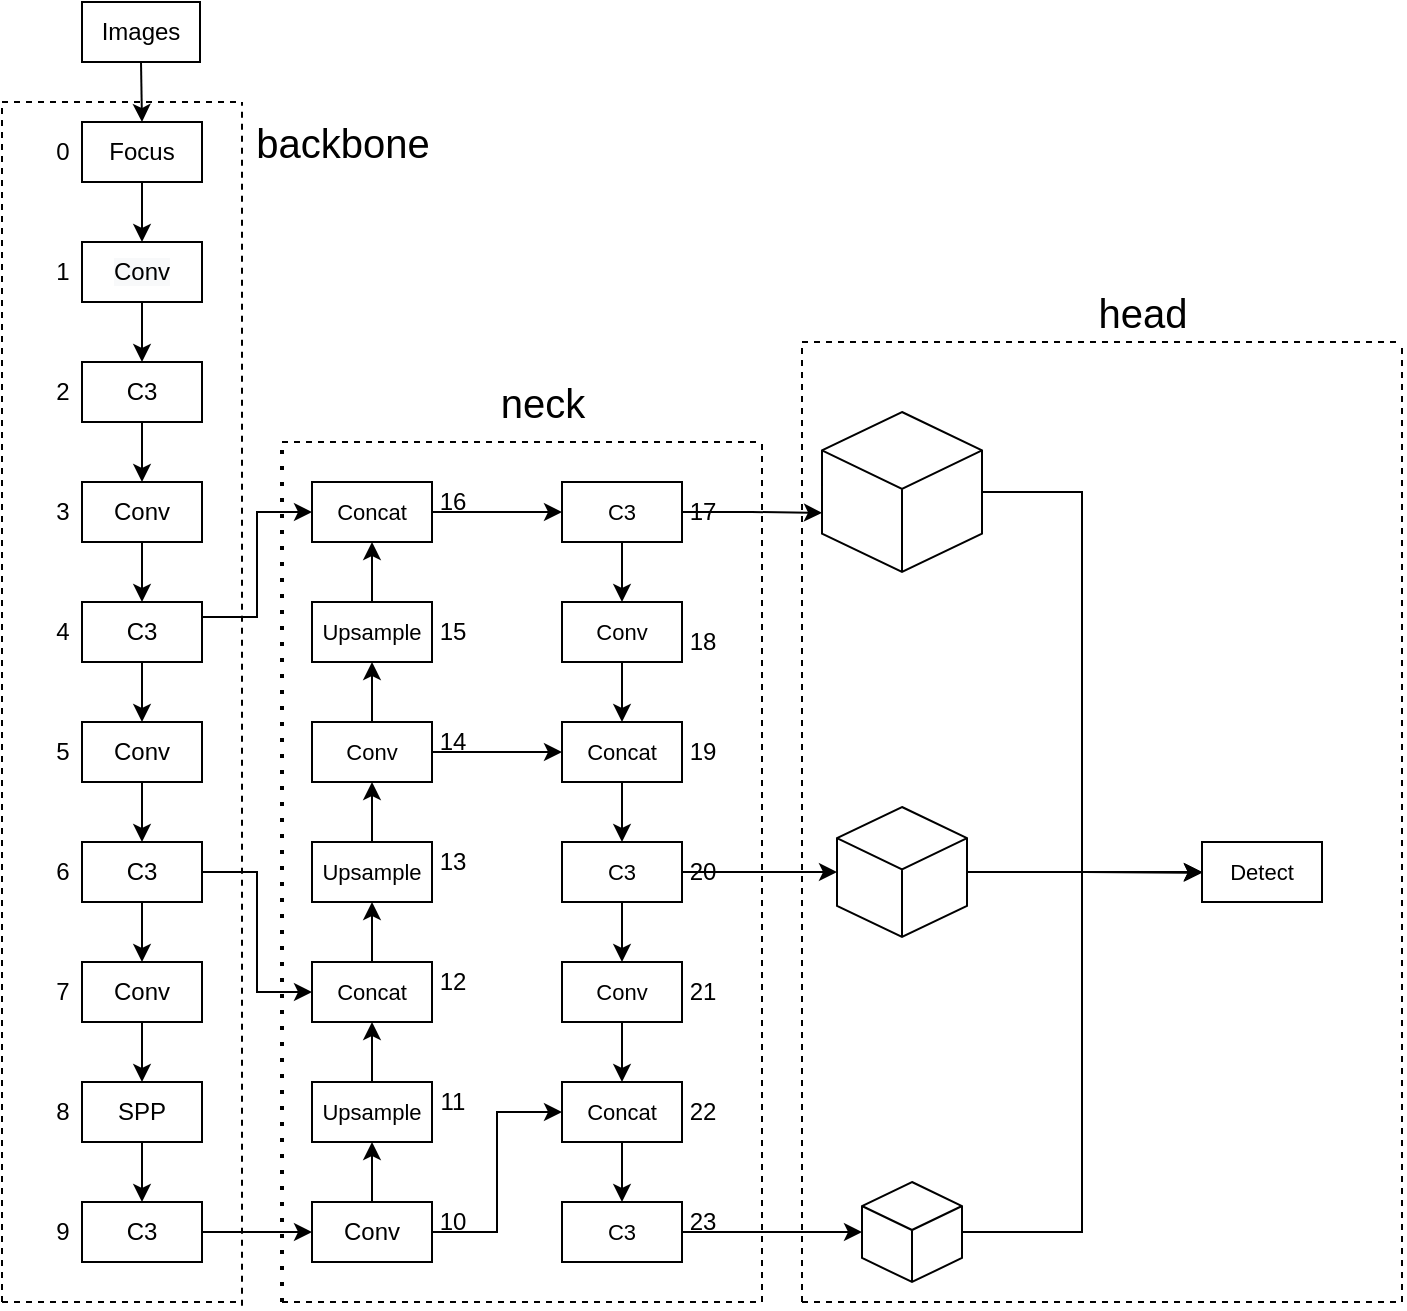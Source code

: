 <mxfile version="21.2.3" type="github" pages="3">
  <diagram id="rgXGJKLDqk3VPdyQ6K0S" name="Page-1">
    <mxGraphModel dx="1050" dy="549" grid="1" gridSize="10" guides="1" tooltips="1" connect="1" arrows="1" fold="1" page="1" pageScale="1" pageWidth="827" pageHeight="1169" math="0" shadow="0">
      <root>
        <mxCell id="0" />
        <mxCell id="1" parent="0" />
        <mxCell id="2KB3TgUeK2hknvhq2ADO-103" style="edgeStyle=orthogonalEdgeStyle;rounded=0;orthogonalLoop=1;jettySize=auto;html=1;exitX=0.5;exitY=1;exitDx=0;exitDy=0;" parent="1" source="GDlKmXdOxEGopHSuAZpT-1" target="GDlKmXdOxEGopHSuAZpT-2" edge="1">
          <mxGeometry relative="1" as="geometry" />
        </mxCell>
        <mxCell id="GDlKmXdOxEGopHSuAZpT-1" value="Focus" style="rounded=0;whiteSpace=wrap;html=1;" parent="1" vertex="1">
          <mxGeometry x="80" y="90" width="60" height="30" as="geometry" />
        </mxCell>
        <mxCell id="2KB3TgUeK2hknvhq2ADO-104" style="edgeStyle=orthogonalEdgeStyle;rounded=0;orthogonalLoop=1;jettySize=auto;html=1;exitX=0.5;exitY=1;exitDx=0;exitDy=0;entryX=0.5;entryY=0;entryDx=0;entryDy=0;" parent="1" source="GDlKmXdOxEGopHSuAZpT-2" target="GDlKmXdOxEGopHSuAZpT-8" edge="1">
          <mxGeometry relative="1" as="geometry" />
        </mxCell>
        <mxCell id="GDlKmXdOxEGopHSuAZpT-2" value="&#xa;&#xa;&lt;span style=&quot;color: rgb(0, 0, 0); font-family: helvetica; font-size: 12px; font-style: normal; font-weight: 400; letter-spacing: normal; text-align: center; text-indent: 0px; text-transform: none; word-spacing: 0px; background-color: rgb(248, 249, 250); display: inline; float: none;&quot;&gt;Conv&lt;/span&gt;&#xa;&#xa;" style="rounded=0;whiteSpace=wrap;html=1;" parent="1" vertex="1">
          <mxGeometry x="80" y="150" width="60" height="30" as="geometry" />
        </mxCell>
        <mxCell id="2KB3TgUeK2hknvhq2ADO-105" style="edgeStyle=orthogonalEdgeStyle;rounded=0;orthogonalLoop=1;jettySize=auto;html=1;exitX=0.5;exitY=1;exitDx=0;exitDy=0;entryX=0.5;entryY=0;entryDx=0;entryDy=0;" parent="1" source="GDlKmXdOxEGopHSuAZpT-8" target="GDlKmXdOxEGopHSuAZpT-9" edge="1">
          <mxGeometry relative="1" as="geometry" />
        </mxCell>
        <mxCell id="GDlKmXdOxEGopHSuAZpT-8" value="&lt;span style=&quot;background-color: rgb(255 , 255 , 255)&quot;&gt;C3&lt;/span&gt;" style="rounded=0;whiteSpace=wrap;html=1;" parent="1" vertex="1">
          <mxGeometry x="80" y="210" width="60" height="30" as="geometry" />
        </mxCell>
        <mxCell id="2KB3TgUeK2hknvhq2ADO-149" style="edgeStyle=orthogonalEdgeStyle;rounded=0;orthogonalLoop=1;jettySize=auto;html=1;exitX=0.5;exitY=1;exitDx=0;exitDy=0;entryX=0.5;entryY=0;entryDx=0;entryDy=0;" parent="1" source="GDlKmXdOxEGopHSuAZpT-9" target="GDlKmXdOxEGopHSuAZpT-10" edge="1">
          <mxGeometry relative="1" as="geometry" />
        </mxCell>
        <mxCell id="GDlKmXdOxEGopHSuAZpT-9" value="Conv" style="rounded=0;whiteSpace=wrap;html=1;" parent="1" vertex="1">
          <mxGeometry x="80" y="270" width="60" height="30" as="geometry" />
        </mxCell>
        <mxCell id="2KB3TgUeK2hknvhq2ADO-110" style="edgeStyle=orthogonalEdgeStyle;rounded=0;orthogonalLoop=1;jettySize=auto;html=1;exitX=0.5;exitY=1;exitDx=0;exitDy=0;entryX=0.5;entryY=0;entryDx=0;entryDy=0;" parent="1" source="GDlKmXdOxEGopHSuAZpT-10" target="GDlKmXdOxEGopHSuAZpT-14" edge="1">
          <mxGeometry relative="1" as="geometry" />
        </mxCell>
        <mxCell id="2KB3TgUeK2hknvhq2ADO-192" style="edgeStyle=orthogonalEdgeStyle;rounded=0;orthogonalLoop=1;jettySize=auto;html=1;exitX=1;exitY=0.25;exitDx=0;exitDy=0;entryX=0;entryY=0.5;entryDx=0;entryDy=0;" parent="1" source="GDlKmXdOxEGopHSuAZpT-10" target="2KB3TgUeK2hknvhq2ADO-147" edge="1">
          <mxGeometry relative="1" as="geometry" />
        </mxCell>
        <mxCell id="GDlKmXdOxEGopHSuAZpT-10" value="&lt;span style=&quot;background-color: rgb(255 , 255 , 255)&quot;&gt;C3&lt;/span&gt;" style="rounded=0;whiteSpace=wrap;html=1;" parent="1" vertex="1">
          <mxGeometry x="80" y="330" width="60" height="30" as="geometry" />
        </mxCell>
        <mxCell id="2KB3TgUeK2hknvhq2ADO-111" style="edgeStyle=orthogonalEdgeStyle;rounded=0;orthogonalLoop=1;jettySize=auto;html=1;exitX=0.5;exitY=1;exitDx=0;exitDy=0;entryX=0.5;entryY=0;entryDx=0;entryDy=0;" parent="1" source="GDlKmXdOxEGopHSuAZpT-14" target="2KB3TgUeK2hknvhq2ADO-2" edge="1">
          <mxGeometry relative="1" as="geometry" />
        </mxCell>
        <mxCell id="GDlKmXdOxEGopHSuAZpT-14" value="Conv" style="rounded=0;whiteSpace=wrap;html=1;" parent="1" vertex="1">
          <mxGeometry x="80" y="390" width="60" height="30" as="geometry" />
        </mxCell>
        <mxCell id="2KB3TgUeK2hknvhq2ADO-112" style="edgeStyle=orthogonalEdgeStyle;rounded=0;orthogonalLoop=1;jettySize=auto;html=1;exitX=0.5;exitY=1;exitDx=0;exitDy=0;entryX=0.5;entryY=0;entryDx=0;entryDy=0;" parent="1" source="2KB3TgUeK2hknvhq2ADO-2" target="2KB3TgUeK2hknvhq2ADO-4" edge="1">
          <mxGeometry relative="1" as="geometry" />
        </mxCell>
        <mxCell id="2KB3TgUeK2hknvhq2ADO-150" style="edgeStyle=orthogonalEdgeStyle;rounded=0;orthogonalLoop=1;jettySize=auto;html=1;exitX=1;exitY=0.5;exitDx=0;exitDy=0;entryX=0;entryY=0.5;entryDx=0;entryDy=0;" parent="1" source="2KB3TgUeK2hknvhq2ADO-2" target="2KB3TgUeK2hknvhq2ADO-139" edge="1">
          <mxGeometry relative="1" as="geometry" />
        </mxCell>
        <mxCell id="2KB3TgUeK2hknvhq2ADO-2" value="&lt;span style=&quot;background-color: rgb(255 , 255 , 255)&quot;&gt;C3&lt;/span&gt;" style="rounded=0;whiteSpace=wrap;html=1;" parent="1" vertex="1">
          <mxGeometry x="80" y="450" width="60" height="30" as="geometry" />
        </mxCell>
        <mxCell id="2KB3TgUeK2hknvhq2ADO-125" style="edgeStyle=orthogonalEdgeStyle;rounded=0;orthogonalLoop=1;jettySize=auto;html=1;exitX=0.5;exitY=1;exitDx=0;exitDy=0;entryX=0.5;entryY=0;entryDx=0;entryDy=0;" parent="1" source="2KB3TgUeK2hknvhq2ADO-4" target="2KB3TgUeK2hknvhq2ADO-6" edge="1">
          <mxGeometry relative="1" as="geometry" />
        </mxCell>
        <mxCell id="2KB3TgUeK2hknvhq2ADO-4" value="Conv" style="rounded=0;whiteSpace=wrap;html=1;" parent="1" vertex="1">
          <mxGeometry x="80" y="510" width="60" height="30" as="geometry" />
        </mxCell>
        <mxCell id="2KB3TgUeK2hknvhq2ADO-130" style="edgeStyle=orthogonalEdgeStyle;rounded=0;orthogonalLoop=1;jettySize=auto;html=1;exitX=0.5;exitY=1;exitDx=0;exitDy=0;entryX=0.5;entryY=0;entryDx=0;entryDy=0;" parent="1" source="2KB3TgUeK2hknvhq2ADO-6" target="2KB3TgUeK2hknvhq2ADO-8" edge="1">
          <mxGeometry relative="1" as="geometry" />
        </mxCell>
        <mxCell id="2KB3TgUeK2hknvhq2ADO-6" value="SPP" style="rounded=0;whiteSpace=wrap;html=1;" parent="1" vertex="1">
          <mxGeometry x="80" y="570" width="60" height="30" as="geometry" />
        </mxCell>
        <mxCell id="2KB3TgUeK2hknvhq2ADO-133" style="edgeStyle=orthogonalEdgeStyle;rounded=0;orthogonalLoop=1;jettySize=auto;html=1;exitX=1;exitY=0.5;exitDx=0;exitDy=0;entryX=0;entryY=0.5;entryDx=0;entryDy=0;" parent="1" source="2KB3TgUeK2hknvhq2ADO-8" target="2KB3TgUeK2hknvhq2ADO-10" edge="1">
          <mxGeometry relative="1" as="geometry" />
        </mxCell>
        <mxCell id="2KB3TgUeK2hknvhq2ADO-8" value="&lt;span style=&quot;background-color: rgb(255 , 255 , 255)&quot;&gt;C3&lt;/span&gt;" style="rounded=0;whiteSpace=wrap;html=1;" parent="1" vertex="1">
          <mxGeometry x="80" y="630" width="60" height="30" as="geometry" />
        </mxCell>
        <mxCell id="2KB3TgUeK2hknvhq2ADO-137" style="edgeStyle=orthogonalEdgeStyle;rounded=0;orthogonalLoop=1;jettySize=auto;html=1;exitX=0.5;exitY=0;exitDx=0;exitDy=0;entryX=0.5;entryY=1;entryDx=0;entryDy=0;" parent="1" source="2KB3TgUeK2hknvhq2ADO-10" target="2KB3TgUeK2hknvhq2ADO-12" edge="1">
          <mxGeometry relative="1" as="geometry" />
        </mxCell>
        <mxCell id="2KB3TgUeK2hknvhq2ADO-178" style="edgeStyle=orthogonalEdgeStyle;rounded=0;orthogonalLoop=1;jettySize=auto;html=1;exitX=1;exitY=0.5;exitDx=0;exitDy=0;entryX=0;entryY=0.5;entryDx=0;entryDy=0;" parent="1" source="2KB3TgUeK2hknvhq2ADO-10" target="2KB3TgUeK2hknvhq2ADO-170" edge="1">
          <mxGeometry relative="1" as="geometry" />
        </mxCell>
        <mxCell id="2KB3TgUeK2hknvhq2ADO-10" value="Conv" style="rounded=0;whiteSpace=wrap;html=1;" parent="1" vertex="1">
          <mxGeometry x="195" y="630" width="60" height="30" as="geometry" />
        </mxCell>
        <mxCell id="2KB3TgUeK2hknvhq2ADO-151" style="edgeStyle=orthogonalEdgeStyle;rounded=0;orthogonalLoop=1;jettySize=auto;html=1;exitX=0.5;exitY=0;exitDx=0;exitDy=0;entryX=0.5;entryY=1;entryDx=0;entryDy=0;" parent="1" source="2KB3TgUeK2hknvhq2ADO-12" target="2KB3TgUeK2hknvhq2ADO-139" edge="1">
          <mxGeometry relative="1" as="geometry" />
        </mxCell>
        <mxCell id="2KB3TgUeK2hknvhq2ADO-12" value="&lt;font style=&quot;font-size: 11px&quot;&gt;Upsample&lt;/font&gt;" style="rounded=0;whiteSpace=wrap;html=1;" parent="1" vertex="1">
          <mxGeometry x="195" y="570" width="60" height="30" as="geometry" />
        </mxCell>
        <mxCell id="2KB3TgUeK2hknvhq2ADO-106" value="0" style="text;html=1;align=center;verticalAlign=middle;resizable=0;points=[];autosize=1;strokeColor=none;" parent="1" vertex="1">
          <mxGeometry x="60" y="95" width="20" height="20" as="geometry" />
        </mxCell>
        <mxCell id="2KB3TgUeK2hknvhq2ADO-107" value="1" style="text;html=1;align=center;verticalAlign=middle;resizable=0;points=[];autosize=1;strokeColor=none;" parent="1" vertex="1">
          <mxGeometry x="60" y="155" width="20" height="20" as="geometry" />
        </mxCell>
        <mxCell id="2KB3TgUeK2hknvhq2ADO-109" style="edgeStyle=orthogonalEdgeStyle;rounded=0;orthogonalLoop=1;jettySize=auto;html=1;exitX=0.5;exitY=1;exitDx=0;exitDy=0;entryX=0.5;entryY=0;entryDx=0;entryDy=0;" parent="1" source="2KB3TgUeK2hknvhq2ADO-108" target="GDlKmXdOxEGopHSuAZpT-1" edge="1">
          <mxGeometry relative="1" as="geometry" />
        </mxCell>
        <mxCell id="2KB3TgUeK2hknvhq2ADO-108" value="Images" style="rounded=0;whiteSpace=wrap;html=1;" parent="1" vertex="1">
          <mxGeometry x="80" y="30" width="59" height="30" as="geometry" />
        </mxCell>
        <mxCell id="2KB3TgUeK2hknvhq2ADO-113" value="2" style="text;html=1;align=center;verticalAlign=middle;resizable=0;points=[];autosize=1;strokeColor=none;" parent="1" vertex="1">
          <mxGeometry x="60" y="215" width="20" height="20" as="geometry" />
        </mxCell>
        <mxCell id="2KB3TgUeK2hknvhq2ADO-114" value="3" style="text;html=1;align=center;verticalAlign=middle;resizable=0;points=[];autosize=1;strokeColor=none;" parent="1" vertex="1">
          <mxGeometry x="60" y="275" width="20" height="20" as="geometry" />
        </mxCell>
        <mxCell id="2KB3TgUeK2hknvhq2ADO-115" value="4" style="text;html=1;align=center;verticalAlign=middle;resizable=0;points=[];autosize=1;strokeColor=none;" parent="1" vertex="1">
          <mxGeometry x="60" y="335" width="20" height="20" as="geometry" />
        </mxCell>
        <mxCell id="2KB3TgUeK2hknvhq2ADO-118" value="5" style="text;html=1;align=center;verticalAlign=middle;resizable=0;points=[];autosize=1;strokeColor=none;" parent="1" vertex="1">
          <mxGeometry x="60" y="395" width="20" height="20" as="geometry" />
        </mxCell>
        <mxCell id="2KB3TgUeK2hknvhq2ADO-119" value="6" style="text;html=1;align=center;verticalAlign=middle;resizable=0;points=[];autosize=1;strokeColor=none;" parent="1" vertex="1">
          <mxGeometry x="60" y="455" width="20" height="20" as="geometry" />
        </mxCell>
        <mxCell id="2KB3TgUeK2hknvhq2ADO-120" value="7" style="text;html=1;align=center;verticalAlign=middle;resizable=0;points=[];autosize=1;strokeColor=none;" parent="1" vertex="1">
          <mxGeometry x="60" y="515" width="20" height="20" as="geometry" />
        </mxCell>
        <mxCell id="2KB3TgUeK2hknvhq2ADO-126" value="8" style="text;html=1;align=center;verticalAlign=middle;resizable=0;points=[];autosize=1;strokeColor=none;" parent="1" vertex="1">
          <mxGeometry x="60" y="575" width="20" height="20" as="geometry" />
        </mxCell>
        <mxCell id="2KB3TgUeK2hknvhq2ADO-131" value="9" style="text;html=1;align=center;verticalAlign=middle;resizable=0;points=[];autosize=1;strokeColor=none;" parent="1" vertex="1">
          <mxGeometry x="60" y="635" width="20" height="20" as="geometry" />
        </mxCell>
        <mxCell id="2KB3TgUeK2hknvhq2ADO-134" value="10" style="text;html=1;align=center;verticalAlign=middle;resizable=0;points=[];autosize=1;strokeColor=none;" parent="1" vertex="1">
          <mxGeometry x="250" y="630" width="30" height="20" as="geometry" />
        </mxCell>
        <mxCell id="2KB3TgUeK2hknvhq2ADO-138" value="11" style="text;html=1;align=center;verticalAlign=middle;resizable=0;points=[];autosize=1;strokeColor=none;" parent="1" vertex="1">
          <mxGeometry x="250" y="570" width="30" height="20" as="geometry" />
        </mxCell>
        <mxCell id="2KB3TgUeK2hknvhq2ADO-152" style="edgeStyle=orthogonalEdgeStyle;rounded=0;orthogonalLoop=1;jettySize=auto;html=1;exitX=0.5;exitY=0;exitDx=0;exitDy=0;entryX=0.5;entryY=1;entryDx=0;entryDy=0;" parent="1" source="2KB3TgUeK2hknvhq2ADO-139" target="2KB3TgUeK2hknvhq2ADO-141" edge="1">
          <mxGeometry relative="1" as="geometry" />
        </mxCell>
        <mxCell id="2KB3TgUeK2hknvhq2ADO-139" value="&lt;font style=&quot;font-size: 11px&quot;&gt;Concat&lt;/font&gt;" style="rounded=0;whiteSpace=wrap;html=1;" parent="1" vertex="1">
          <mxGeometry x="195" y="510" width="60" height="30" as="geometry" />
        </mxCell>
        <mxCell id="2KB3TgUeK2hknvhq2ADO-140" value="12" style="text;html=1;align=center;verticalAlign=middle;resizable=0;points=[];autosize=1;strokeColor=none;" parent="1" vertex="1">
          <mxGeometry x="250" y="510" width="30" height="20" as="geometry" />
        </mxCell>
        <mxCell id="2KB3TgUeK2hknvhq2ADO-153" style="edgeStyle=orthogonalEdgeStyle;rounded=0;orthogonalLoop=1;jettySize=auto;html=1;exitX=0.5;exitY=0;exitDx=0;exitDy=0;entryX=0.5;entryY=1;entryDx=0;entryDy=0;" parent="1" source="2KB3TgUeK2hknvhq2ADO-141" target="2KB3TgUeK2hknvhq2ADO-143" edge="1">
          <mxGeometry relative="1" as="geometry" />
        </mxCell>
        <mxCell id="2KB3TgUeK2hknvhq2ADO-141" value="&lt;font style=&quot;font-size: 11px&quot;&gt;Upsample&lt;/font&gt;" style="rounded=0;whiteSpace=wrap;html=1;" parent="1" vertex="1">
          <mxGeometry x="195" y="450" width="60" height="30" as="geometry" />
        </mxCell>
        <mxCell id="2KB3TgUeK2hknvhq2ADO-142" value="13" style="text;html=1;align=center;verticalAlign=middle;resizable=0;points=[];autosize=1;strokeColor=none;" parent="1" vertex="1">
          <mxGeometry x="250" y="450" width="30" height="20" as="geometry" />
        </mxCell>
        <mxCell id="2KB3TgUeK2hknvhq2ADO-155" style="edgeStyle=orthogonalEdgeStyle;rounded=0;orthogonalLoop=1;jettySize=auto;html=1;exitX=0.5;exitY=0;exitDx=0;exitDy=0;entryX=0.5;entryY=1;entryDx=0;entryDy=0;" parent="1" source="2KB3TgUeK2hknvhq2ADO-143" target="2KB3TgUeK2hknvhq2ADO-145" edge="1">
          <mxGeometry relative="1" as="geometry" />
        </mxCell>
        <mxCell id="2KB3TgUeK2hknvhq2ADO-175" style="edgeStyle=orthogonalEdgeStyle;rounded=0;orthogonalLoop=1;jettySize=auto;html=1;exitX=1;exitY=0.5;exitDx=0;exitDy=0;entryX=0;entryY=0.5;entryDx=0;entryDy=0;" parent="1" source="2KB3TgUeK2hknvhq2ADO-143" target="2KB3TgUeK2hknvhq2ADO-164" edge="1">
          <mxGeometry relative="1" as="geometry" />
        </mxCell>
        <mxCell id="2KB3TgUeK2hknvhq2ADO-143" value="&lt;font style=&quot;font-size: 11px&quot;&gt;Conv&lt;/font&gt;" style="rounded=0;whiteSpace=wrap;html=1;" parent="1" vertex="1">
          <mxGeometry x="195" y="390" width="60" height="30" as="geometry" />
        </mxCell>
        <mxCell id="2KB3TgUeK2hknvhq2ADO-144" value="14" style="text;html=1;align=center;verticalAlign=middle;resizable=0;points=[];autosize=1;strokeColor=none;" parent="1" vertex="1">
          <mxGeometry x="250" y="390" width="30" height="20" as="geometry" />
        </mxCell>
        <mxCell id="2KB3TgUeK2hknvhq2ADO-156" style="edgeStyle=orthogonalEdgeStyle;rounded=0;orthogonalLoop=1;jettySize=auto;html=1;exitX=0.5;exitY=0;exitDx=0;exitDy=0;entryX=0.5;entryY=1;entryDx=0;entryDy=0;" parent="1" source="2KB3TgUeK2hknvhq2ADO-145" target="2KB3TgUeK2hknvhq2ADO-147" edge="1">
          <mxGeometry relative="1" as="geometry" />
        </mxCell>
        <mxCell id="2KB3TgUeK2hknvhq2ADO-145" value="&lt;font style=&quot;font-size: 11px&quot;&gt;Upsample&lt;/font&gt;" style="rounded=0;whiteSpace=wrap;html=1;" parent="1" vertex="1">
          <mxGeometry x="195" y="330" width="60" height="30" as="geometry" />
        </mxCell>
        <mxCell id="2KB3TgUeK2hknvhq2ADO-146" value="15" style="text;html=1;align=center;verticalAlign=middle;resizable=0;points=[];autosize=1;strokeColor=none;" parent="1" vertex="1">
          <mxGeometry x="250" y="335" width="30" height="20" as="geometry" />
        </mxCell>
        <mxCell id="2KB3TgUeK2hknvhq2ADO-176" style="edgeStyle=orthogonalEdgeStyle;rounded=0;orthogonalLoop=1;jettySize=auto;html=1;exitX=1;exitY=0.5;exitDx=0;exitDy=0;entryX=0;entryY=0.5;entryDx=0;entryDy=0;" parent="1" source="2KB3TgUeK2hknvhq2ADO-147" target="2KB3TgUeK2hknvhq2ADO-157" edge="1">
          <mxGeometry relative="1" as="geometry" />
        </mxCell>
        <mxCell id="2KB3TgUeK2hknvhq2ADO-147" value="&lt;font style=&quot;font-size: 11px&quot;&gt;Concat&lt;/font&gt;" style="rounded=0;whiteSpace=wrap;html=1;" parent="1" vertex="1">
          <mxGeometry x="195" y="270" width="60" height="30" as="geometry" />
        </mxCell>
        <mxCell id="2KB3TgUeK2hknvhq2ADO-148" value="16" style="text;html=1;align=center;verticalAlign=middle;resizable=0;points=[];autosize=1;strokeColor=none;" parent="1" vertex="1">
          <mxGeometry x="250" y="270" width="30" height="20" as="geometry" />
        </mxCell>
        <mxCell id="2KB3TgUeK2hknvhq2ADO-179" style="edgeStyle=orthogonalEdgeStyle;rounded=0;orthogonalLoop=1;jettySize=auto;html=1;exitX=0.5;exitY=1;exitDx=0;exitDy=0;entryX=0.5;entryY=0;entryDx=0;entryDy=0;" parent="1" source="2KB3TgUeK2hknvhq2ADO-157" target="2KB3TgUeK2hknvhq2ADO-162" edge="1">
          <mxGeometry relative="1" as="geometry" />
        </mxCell>
        <mxCell id="P2QWZ5kudkBJVU1wvqJ1-21" style="edgeStyle=orthogonalEdgeStyle;rounded=0;orthogonalLoop=1;jettySize=auto;html=1;exitX=1;exitY=0.5;exitDx=0;exitDy=0;entryX=0;entryY=0.63;entryDx=0;entryDy=0;entryPerimeter=0;" parent="1" source="2KB3TgUeK2hknvhq2ADO-157" target="P2QWZ5kudkBJVU1wvqJ1-16" edge="1">
          <mxGeometry relative="1" as="geometry" />
        </mxCell>
        <mxCell id="2KB3TgUeK2hknvhq2ADO-157" value="&lt;font style=&quot;font-size: 11px&quot;&gt;C3&lt;/font&gt;" style="rounded=0;whiteSpace=wrap;html=1;" parent="1" vertex="1">
          <mxGeometry x="320" y="270" width="60" height="30" as="geometry" />
        </mxCell>
        <mxCell id="2KB3TgUeK2hknvhq2ADO-158" value="17" style="text;html=1;align=center;verticalAlign=middle;resizable=0;points=[];autosize=1;strokeColor=none;" parent="1" vertex="1">
          <mxGeometry x="375" y="275" width="30" height="20" as="geometry" />
        </mxCell>
        <mxCell id="2KB3TgUeK2hknvhq2ADO-180" style="edgeStyle=orthogonalEdgeStyle;rounded=0;orthogonalLoop=1;jettySize=auto;html=1;exitX=0.5;exitY=1;exitDx=0;exitDy=0;entryX=0.5;entryY=0;entryDx=0;entryDy=0;" parent="1" source="2KB3TgUeK2hknvhq2ADO-162" target="2KB3TgUeK2hknvhq2ADO-164" edge="1">
          <mxGeometry relative="1" as="geometry" />
        </mxCell>
        <mxCell id="2KB3TgUeK2hknvhq2ADO-162" value="&lt;font style=&quot;font-size: 11px&quot;&gt;Conv&lt;/font&gt;" style="rounded=0;whiteSpace=wrap;html=1;" parent="1" vertex="1">
          <mxGeometry x="320" y="330" width="60" height="30" as="geometry" />
        </mxCell>
        <mxCell id="2KB3TgUeK2hknvhq2ADO-163" value="18" style="text;html=1;align=center;verticalAlign=middle;resizable=0;points=[];autosize=1;strokeColor=none;" parent="1" vertex="1">
          <mxGeometry x="375" y="340" width="30" height="20" as="geometry" />
        </mxCell>
        <mxCell id="2KB3TgUeK2hknvhq2ADO-181" style="edgeStyle=orthogonalEdgeStyle;rounded=0;orthogonalLoop=1;jettySize=auto;html=1;exitX=0.5;exitY=1;exitDx=0;exitDy=0;entryX=0.5;entryY=0;entryDx=0;entryDy=0;" parent="1" source="2KB3TgUeK2hknvhq2ADO-164" target="2KB3TgUeK2hknvhq2ADO-166" edge="1">
          <mxGeometry relative="1" as="geometry" />
        </mxCell>
        <mxCell id="2KB3TgUeK2hknvhq2ADO-164" value="&lt;font style=&quot;font-size: 11px&quot;&gt;Concat&lt;/font&gt;" style="rounded=0;whiteSpace=wrap;html=1;" parent="1" vertex="1">
          <mxGeometry x="320" y="390" width="60" height="30" as="geometry" />
        </mxCell>
        <mxCell id="2KB3TgUeK2hknvhq2ADO-165" value="19" style="text;html=1;align=center;verticalAlign=middle;resizable=0;points=[];autosize=1;strokeColor=none;" parent="1" vertex="1">
          <mxGeometry x="375" y="395" width="30" height="20" as="geometry" />
        </mxCell>
        <mxCell id="2KB3TgUeK2hknvhq2ADO-183" style="edgeStyle=orthogonalEdgeStyle;rounded=0;orthogonalLoop=1;jettySize=auto;html=1;exitX=0.5;exitY=1;exitDx=0;exitDy=0;entryX=0.5;entryY=0;entryDx=0;entryDy=0;" parent="1" source="2KB3TgUeK2hknvhq2ADO-166" target="2KB3TgUeK2hknvhq2ADO-168" edge="1">
          <mxGeometry relative="1" as="geometry" />
        </mxCell>
        <mxCell id="P2QWZ5kudkBJVU1wvqJ1-26" style="edgeStyle=orthogonalEdgeStyle;rounded=0;orthogonalLoop=1;jettySize=auto;html=1;exitX=1;exitY=0.5;exitDx=0;exitDy=0;entryX=0;entryY=0.5;entryDx=0;entryDy=0;entryPerimeter=0;" parent="1" source="2KB3TgUeK2hknvhq2ADO-166" target="P2QWZ5kudkBJVU1wvqJ1-19" edge="1">
          <mxGeometry relative="1" as="geometry" />
        </mxCell>
        <mxCell id="2KB3TgUeK2hknvhq2ADO-166" value="&lt;font style=&quot;font-size: 11px&quot;&gt;C3&lt;/font&gt;" style="rounded=0;whiteSpace=wrap;html=1;" parent="1" vertex="1">
          <mxGeometry x="320" y="450" width="60" height="30" as="geometry" />
        </mxCell>
        <mxCell id="2KB3TgUeK2hknvhq2ADO-167" value="20" style="text;html=1;align=center;verticalAlign=middle;resizable=0;points=[];autosize=1;strokeColor=none;" parent="1" vertex="1">
          <mxGeometry x="375" y="455" width="30" height="20" as="geometry" />
        </mxCell>
        <mxCell id="2KB3TgUeK2hknvhq2ADO-184" style="edgeStyle=orthogonalEdgeStyle;rounded=0;orthogonalLoop=1;jettySize=auto;html=1;exitX=0.5;exitY=1;exitDx=0;exitDy=0;entryX=0.5;entryY=0;entryDx=0;entryDy=0;" parent="1" source="2KB3TgUeK2hknvhq2ADO-168" target="2KB3TgUeK2hknvhq2ADO-170" edge="1">
          <mxGeometry relative="1" as="geometry" />
        </mxCell>
        <mxCell id="2KB3TgUeK2hknvhq2ADO-168" value="&lt;font style=&quot;font-size: 11px&quot;&gt;Conv&lt;/font&gt;" style="rounded=0;whiteSpace=wrap;html=1;" parent="1" vertex="1">
          <mxGeometry x="320" y="510" width="60" height="30" as="geometry" />
        </mxCell>
        <mxCell id="2KB3TgUeK2hknvhq2ADO-169" value="21" style="text;html=1;align=center;verticalAlign=middle;resizable=0;points=[];autosize=1;strokeColor=none;" parent="1" vertex="1">
          <mxGeometry x="375" y="515" width="30" height="20" as="geometry" />
        </mxCell>
        <mxCell id="2KB3TgUeK2hknvhq2ADO-185" style="edgeStyle=orthogonalEdgeStyle;rounded=0;orthogonalLoop=1;jettySize=auto;html=1;exitX=0.5;exitY=1;exitDx=0;exitDy=0;entryX=0.5;entryY=0;entryDx=0;entryDy=0;" parent="1" source="2KB3TgUeK2hknvhq2ADO-170" target="2KB3TgUeK2hknvhq2ADO-172" edge="1">
          <mxGeometry relative="1" as="geometry" />
        </mxCell>
        <mxCell id="2KB3TgUeK2hknvhq2ADO-170" value="&lt;font style=&quot;font-size: 11px&quot;&gt;Concat&lt;/font&gt;" style="rounded=0;whiteSpace=wrap;html=1;" parent="1" vertex="1">
          <mxGeometry x="320" y="570" width="60" height="30" as="geometry" />
        </mxCell>
        <mxCell id="2KB3TgUeK2hknvhq2ADO-171" value="22" style="text;html=1;align=center;verticalAlign=middle;resizable=0;points=[];autosize=1;strokeColor=none;" parent="1" vertex="1">
          <mxGeometry x="375" y="575" width="30" height="20" as="geometry" />
        </mxCell>
        <mxCell id="P2QWZ5kudkBJVU1wvqJ1-28" style="edgeStyle=orthogonalEdgeStyle;rounded=0;orthogonalLoop=1;jettySize=auto;html=1;exitX=1;exitY=0.5;exitDx=0;exitDy=0;entryX=0;entryY=0.5;entryDx=0;entryDy=0;entryPerimeter=0;" parent="1" source="2KB3TgUeK2hknvhq2ADO-172" target="P2QWZ5kudkBJVU1wvqJ1-20" edge="1">
          <mxGeometry relative="1" as="geometry" />
        </mxCell>
        <mxCell id="2KB3TgUeK2hknvhq2ADO-172" value="&lt;font style=&quot;font-size: 11px&quot;&gt;C3&lt;/font&gt;" style="rounded=0;whiteSpace=wrap;html=1;" parent="1" vertex="1">
          <mxGeometry x="320" y="630" width="60" height="30" as="geometry" />
        </mxCell>
        <mxCell id="2KB3TgUeK2hknvhq2ADO-173" value="23" style="text;html=1;align=center;verticalAlign=middle;resizable=0;points=[];autosize=1;strokeColor=none;" parent="1" vertex="1">
          <mxGeometry x="375" y="630" width="30" height="20" as="geometry" />
        </mxCell>
        <mxCell id="2KB3TgUeK2hknvhq2ADO-189" value="&lt;font style=&quot;font-size: 11px&quot;&gt;Detect&lt;/font&gt;" style="rounded=0;whiteSpace=wrap;html=1;" parent="1" vertex="1">
          <mxGeometry x="640" y="450" width="60" height="30" as="geometry" />
        </mxCell>
        <mxCell id="P2QWZ5kudkBJVU1wvqJ1-3" value="" style="endArrow=none;dashed=1;html=1;" parent="1" edge="1">
          <mxGeometry width="50" height="50" relative="1" as="geometry">
            <mxPoint x="40" y="680" as="sourcePoint" />
            <mxPoint x="40" y="80" as="targetPoint" />
          </mxGeometry>
        </mxCell>
        <mxCell id="P2QWZ5kudkBJVU1wvqJ1-4" value="" style="endArrow=none;dashed=1;html=1;" parent="1" edge="1">
          <mxGeometry width="50" height="50" relative="1" as="geometry">
            <mxPoint x="40" y="80" as="sourcePoint" />
            <mxPoint x="160" y="80" as="targetPoint" />
          </mxGeometry>
        </mxCell>
        <mxCell id="P2QWZ5kudkBJVU1wvqJ1-5" value="" style="endArrow=none;dashed=1;html=1;" parent="1" edge="1">
          <mxGeometry width="50" height="50" relative="1" as="geometry">
            <mxPoint x="160" y="681.882" as="sourcePoint" />
            <mxPoint x="160" y="80" as="targetPoint" />
          </mxGeometry>
        </mxCell>
        <mxCell id="P2QWZ5kudkBJVU1wvqJ1-6" value="" style="endArrow=none;dashed=1;html=1;" parent="1" edge="1">
          <mxGeometry width="50" height="50" relative="1" as="geometry">
            <mxPoint x="40" y="680" as="sourcePoint" />
            <mxPoint x="160" y="680" as="targetPoint" />
          </mxGeometry>
        </mxCell>
        <mxCell id="P2QWZ5kudkBJVU1wvqJ1-8" value="&lt;font style=&quot;font-size: 20px&quot;&gt;backbone&lt;/font&gt;" style="text;html=1;align=center;verticalAlign=middle;resizable=0;points=[];autosize=1;strokeColor=none;" parent="1" vertex="1">
          <mxGeometry x="160" y="90" width="100" height="20" as="geometry" />
        </mxCell>
        <mxCell id="P2QWZ5kudkBJVU1wvqJ1-9" value="" style="endArrow=none;dashed=1;html=1;dashPattern=1 3;strokeWidth=2;" parent="1" edge="1">
          <mxGeometry width="50" height="50" relative="1" as="geometry">
            <mxPoint x="180" y="680" as="sourcePoint" />
            <mxPoint x="180" y="250" as="targetPoint" />
          </mxGeometry>
        </mxCell>
        <mxCell id="P2QWZ5kudkBJVU1wvqJ1-10" value="" style="endArrow=none;dashed=1;html=1;" parent="1" edge="1">
          <mxGeometry width="50" height="50" relative="1" as="geometry">
            <mxPoint x="180" y="250" as="sourcePoint" />
            <mxPoint x="420" y="250" as="targetPoint" />
          </mxGeometry>
        </mxCell>
        <mxCell id="P2QWZ5kudkBJVU1wvqJ1-11" value="" style="endArrow=none;dashed=1;html=1;" parent="1" edge="1">
          <mxGeometry width="50" height="50" relative="1" as="geometry">
            <mxPoint x="420" y="680" as="sourcePoint" />
            <mxPoint x="420" y="250" as="targetPoint" />
          </mxGeometry>
        </mxCell>
        <mxCell id="P2QWZ5kudkBJVU1wvqJ1-12" value="" style="endArrow=none;dashed=1;html=1;" parent="1" edge="1">
          <mxGeometry width="50" height="50" relative="1" as="geometry">
            <mxPoint x="180" y="680" as="sourcePoint" />
            <mxPoint x="420" y="680" as="targetPoint" />
          </mxGeometry>
        </mxCell>
        <mxCell id="P2QWZ5kudkBJVU1wvqJ1-15" value="&lt;font style=&quot;font-size: 20px&quot;&gt;neck&lt;/font&gt;" style="text;html=1;align=center;verticalAlign=middle;resizable=0;points=[];autosize=1;strokeColor=none;" parent="1" vertex="1">
          <mxGeometry x="280" y="220" width="60" height="20" as="geometry" />
        </mxCell>
        <mxCell id="P2QWZ5kudkBJVU1wvqJ1-16" value="" style="html=1;whiteSpace=wrap;shape=isoCube2;backgroundOutline=1;isoAngle=15;" parent="1" vertex="1">
          <mxGeometry x="450" y="235" width="80" height="80" as="geometry" />
        </mxCell>
        <mxCell id="P2QWZ5kudkBJVU1wvqJ1-32" style="edgeStyle=orthogonalEdgeStyle;rounded=0;orthogonalLoop=1;jettySize=auto;html=1;exitX=1;exitY=0.5;exitDx=0;exitDy=0;exitPerimeter=0;" parent="1" source="P2QWZ5kudkBJVU1wvqJ1-19" edge="1">
          <mxGeometry relative="1" as="geometry">
            <mxPoint x="640" y="465.412" as="targetPoint" />
          </mxGeometry>
        </mxCell>
        <mxCell id="P2QWZ5kudkBJVU1wvqJ1-19" value="" style="html=1;whiteSpace=wrap;shape=isoCube2;backgroundOutline=1;isoAngle=15;" parent="1" vertex="1">
          <mxGeometry x="457.5" y="432.5" width="65" height="65" as="geometry" />
        </mxCell>
        <mxCell id="P2QWZ5kudkBJVU1wvqJ1-31" style="edgeStyle=orthogonalEdgeStyle;rounded=0;orthogonalLoop=1;jettySize=auto;html=1;exitX=1;exitY=0.5;exitDx=0;exitDy=0;exitPerimeter=0;entryX=0;entryY=0.5;entryDx=0;entryDy=0;" parent="1" source="P2QWZ5kudkBJVU1wvqJ1-20" target="2KB3TgUeK2hknvhq2ADO-189" edge="1">
          <mxGeometry relative="1" as="geometry" />
        </mxCell>
        <mxCell id="P2QWZ5kudkBJVU1wvqJ1-20" value="" style="html=1;whiteSpace=wrap;shape=isoCube2;backgroundOutline=1;isoAngle=15;" parent="1" vertex="1">
          <mxGeometry x="470" y="620" width="50" height="50" as="geometry" />
        </mxCell>
        <mxCell id="P2QWZ5kudkBJVU1wvqJ1-34" style="edgeStyle=orthogonalEdgeStyle;rounded=0;orthogonalLoop=1;jettySize=auto;html=1;exitX=1;exitY=0.5;exitDx=0;exitDy=0;exitPerimeter=0;entryX=0;entryY=0.5;entryDx=0;entryDy=0;" parent="1" source="P2QWZ5kudkBJVU1wvqJ1-16" target="2KB3TgUeK2hknvhq2ADO-189" edge="1">
          <mxGeometry relative="1" as="geometry">
            <Array as="points">
              <mxPoint x="580" y="275" />
              <mxPoint x="580" y="465" />
            </Array>
          </mxGeometry>
        </mxCell>
        <mxCell id="P2QWZ5kudkBJVU1wvqJ1-36" value="" style="endArrow=none;dashed=1;html=1;" parent="1" edge="1">
          <mxGeometry width="50" height="50" relative="1" as="geometry">
            <mxPoint x="440" y="680" as="sourcePoint" />
            <mxPoint x="440" y="200" as="targetPoint" />
          </mxGeometry>
        </mxCell>
        <mxCell id="P2QWZ5kudkBJVU1wvqJ1-38" value="" style="endArrow=none;dashed=1;html=1;" parent="1" edge="1">
          <mxGeometry width="50" height="50" relative="1" as="geometry">
            <mxPoint x="440" y="200" as="sourcePoint" />
            <mxPoint x="740" y="200" as="targetPoint" />
          </mxGeometry>
        </mxCell>
        <mxCell id="P2QWZ5kudkBJVU1wvqJ1-39" value="" style="endArrow=none;dashed=1;html=1;" parent="1" edge="1">
          <mxGeometry width="50" height="50" relative="1" as="geometry">
            <mxPoint x="440" y="680" as="sourcePoint" />
            <mxPoint x="737.5" y="680" as="targetPoint" />
          </mxGeometry>
        </mxCell>
        <mxCell id="P2QWZ5kudkBJVU1wvqJ1-40" value="" style="endArrow=none;dashed=1;html=1;" parent="1" edge="1">
          <mxGeometry width="50" height="50" relative="1" as="geometry">
            <mxPoint x="740" y="680" as="sourcePoint" />
            <mxPoint x="740" y="200" as="targetPoint" />
          </mxGeometry>
        </mxCell>
        <mxCell id="P2QWZ5kudkBJVU1wvqJ1-41" value="&lt;span style=&quot;font-size: 20px&quot;&gt;head&lt;/span&gt;" style="text;html=1;align=center;verticalAlign=middle;resizable=0;points=[];autosize=1;strokeColor=none;" parent="1" vertex="1">
          <mxGeometry x="580" y="175" width="60" height="20" as="geometry" />
        </mxCell>
      </root>
    </mxGraphModel>
  </diagram>
  <diagram id="ZkUXNorrGKy-NT_unt8P" name="Page-2">
    <mxGraphModel dx="1050" dy="549" grid="1" gridSize="10" guides="1" tooltips="1" connect="1" arrows="1" fold="1" page="1" pageScale="1" pageWidth="827" pageHeight="1169" math="0" shadow="0">
      <root>
        <mxCell id="9U3NcI3R_LVGEB_4cx-h-0" />
        <mxCell id="9U3NcI3R_LVGEB_4cx-h-1" parent="9U3NcI3R_LVGEB_4cx-h-0" />
        <mxCell id="jhsYVlVGo89dEC8IZHLi-22" style="edgeStyle=orthogonalEdgeStyle;rounded=0;orthogonalLoop=1;jettySize=auto;html=1;exitX=0.5;exitY=1;exitDx=0;exitDy=0;entryX=0.5;entryY=0;entryDx=0;entryDy=0;" parent="9U3NcI3R_LVGEB_4cx-h-1" source="eU8LyeII38_06dcS1hG_-0" target="jhsYVlVGo89dEC8IZHLi-13" edge="1">
          <mxGeometry relative="1" as="geometry" />
        </mxCell>
        <mxCell id="eU8LyeII38_06dcS1hG_-0" value="&lt;font style=&quot;font-size: 20px&quot;&gt;开始&lt;/font&gt;" style="rounded=1;whiteSpace=wrap;html=1;" parent="9U3NcI3R_LVGEB_4cx-h-1" vertex="1">
          <mxGeometry x="299" y="60" width="120" height="60" as="geometry" />
        </mxCell>
        <mxCell id="eU8LyeII38_06dcS1hG_-7" style="edgeStyle=orthogonalEdgeStyle;rounded=0;orthogonalLoop=1;jettySize=auto;html=1;entryX=0.5;entryY=0;entryDx=0;entryDy=0;" parent="9U3NcI3R_LVGEB_4cx-h-1" source="eU8LyeII38_06dcS1hG_-3" target="eU8LyeII38_06dcS1hG_-5" edge="1">
          <mxGeometry relative="1" as="geometry" />
        </mxCell>
        <mxCell id="eU8LyeII38_06dcS1hG_-3" value="&lt;font style=&quot;font-size: 18px&quot;&gt;解析图片URL&lt;/font&gt;" style="rounded=0;whiteSpace=wrap;html=1;" parent="9U3NcI3R_LVGEB_4cx-h-1" vertex="1">
          <mxGeometry x="300" y="380" width="120" height="60" as="geometry" />
        </mxCell>
        <mxCell id="jhsYVlVGo89dEC8IZHLi-2" style="edgeStyle=orthogonalEdgeStyle;rounded=0;orthogonalLoop=1;jettySize=auto;html=1;exitX=0.5;exitY=1;exitDx=0;exitDy=0;entryX=0.5;entryY=0;entryDx=0;entryDy=0;" parent="9U3NcI3R_LVGEB_4cx-h-1" source="eU8LyeII38_06dcS1hG_-5" target="jhsYVlVGo89dEC8IZHLi-0" edge="1">
          <mxGeometry relative="1" as="geometry" />
        </mxCell>
        <mxCell id="eU8LyeII38_06dcS1hG_-5" value="&lt;font style=&quot;font-size: 20px&quot;&gt;多线程爬取&lt;/font&gt;" style="rounded=0;whiteSpace=wrap;html=1;" parent="9U3NcI3R_LVGEB_4cx-h-1" vertex="1">
          <mxGeometry x="300" y="480" width="120" height="60" as="geometry" />
        </mxCell>
        <mxCell id="jhsYVlVGo89dEC8IZHLi-4" style="edgeStyle=orthogonalEdgeStyle;rounded=0;orthogonalLoop=1;jettySize=auto;html=1;exitX=0.5;exitY=1;exitDx=0;exitDy=0;entryX=0.5;entryY=0;entryDx=0;entryDy=0;" parent="9U3NcI3R_LVGEB_4cx-h-1" source="jhsYVlVGo89dEC8IZHLi-0" target="jhsYVlVGo89dEC8IZHLi-3" edge="1">
          <mxGeometry relative="1" as="geometry" />
        </mxCell>
        <mxCell id="jhsYVlVGo89dEC8IZHLi-10" style="edgeStyle=orthogonalEdgeStyle;rounded=0;orthogonalLoop=1;jettySize=auto;html=1;exitX=0;exitY=0.5;exitDx=0;exitDy=0;entryX=0.5;entryY=1;entryDx=0;entryDy=0;" parent="9U3NcI3R_LVGEB_4cx-h-1" source="jhsYVlVGo89dEC8IZHLi-0" target="jhsYVlVGo89dEC8IZHLi-9" edge="1">
          <mxGeometry relative="1" as="geometry" />
        </mxCell>
        <mxCell id="jhsYVlVGo89dEC8IZHLi-0" value="&lt;font style=&quot;font-size: 20px&quot;&gt;是否满足图片数&lt;/font&gt;" style="rhombus;whiteSpace=wrap;html=1;" parent="9U3NcI3R_LVGEB_4cx-h-1" vertex="1">
          <mxGeometry x="259" y="585" width="200" height="80" as="geometry" />
        </mxCell>
        <mxCell id="jhsYVlVGo89dEC8IZHLi-3" value="&lt;font style=&quot;font-size: 20px&quot;&gt;结束&lt;/font&gt;" style="rounded=1;whiteSpace=wrap;html=1;" parent="9U3NcI3R_LVGEB_4cx-h-1" vertex="1">
          <mxGeometry x="300" y="740" width="120" height="60" as="geometry" />
        </mxCell>
        <mxCell id="jhsYVlVGo89dEC8IZHLi-6" value="&lt;font style=&quot;font-size: 15px&quot;&gt;YES&lt;/font&gt;" style="text;html=1;align=center;verticalAlign=middle;resizable=0;points=[];autosize=1;strokeColor=none;" parent="9U3NcI3R_LVGEB_4cx-h-1" vertex="1">
          <mxGeometry x="355" y="690" width="50" height="20" as="geometry" />
        </mxCell>
        <mxCell id="jhsYVlVGo89dEC8IZHLi-11" style="edgeStyle=orthogonalEdgeStyle;rounded=0;orthogonalLoop=1;jettySize=auto;html=1;exitX=0.5;exitY=0;exitDx=0;exitDy=0;entryX=0;entryY=0.5;entryDx=0;entryDy=0;" parent="9U3NcI3R_LVGEB_4cx-h-1" source="jhsYVlVGo89dEC8IZHLi-9" target="eU8LyeII38_06dcS1hG_-3" edge="1">
          <mxGeometry relative="1" as="geometry" />
        </mxCell>
        <mxCell id="jhsYVlVGo89dEC8IZHLi-9" value="&lt;font style=&quot;font-size: 20px&quot;&gt;程序休眠&lt;/font&gt;" style="rounded=0;whiteSpace=wrap;html=1;" parent="9U3NcI3R_LVGEB_4cx-h-1" vertex="1">
          <mxGeometry x="95" y="480" width="120" height="60" as="geometry" />
        </mxCell>
        <mxCell id="jhsYVlVGo89dEC8IZHLi-12" value="&lt;font style=&quot;font-size: 15px&quot;&gt;NO&lt;/font&gt;" style="text;html=1;align=center;verticalAlign=middle;resizable=0;points=[];autosize=1;strokeColor=none;" parent="9U3NcI3R_LVGEB_4cx-h-1" vertex="1">
          <mxGeometry x="175" y="600" width="40" height="20" as="geometry" />
        </mxCell>
        <mxCell id="jhsYVlVGo89dEC8IZHLi-27" style="edgeStyle=orthogonalEdgeStyle;rounded=0;orthogonalLoop=1;jettySize=auto;html=1;exitX=0.5;exitY=1;exitDx=0;exitDy=0;entryX=0.5;entryY=0;entryDx=0;entryDy=0;" parent="9U3NcI3R_LVGEB_4cx-h-1" source="jhsYVlVGo89dEC8IZHLi-13" target="jhsYVlVGo89dEC8IZHLi-17" edge="1">
          <mxGeometry relative="1" as="geometry" />
        </mxCell>
        <mxCell id="jhsYVlVGo89dEC8IZHLi-13" value="&lt;font style=&quot;font-size: 20px&quot;&gt;输入URL&lt;/font&gt;" style="shape=parallelogram;perimeter=parallelogramPerimeter;whiteSpace=wrap;html=1;fixedSize=1;" parent="9U3NcI3R_LVGEB_4cx-h-1" vertex="1">
          <mxGeometry x="299" y="160" width="120" height="60" as="geometry" />
        </mxCell>
        <mxCell id="jhsYVlVGo89dEC8IZHLi-25" style="edgeStyle=orthogonalEdgeStyle;rounded=0;orthogonalLoop=1;jettySize=auto;html=1;exitX=0.5;exitY=1;exitDx=0;exitDy=0;entryX=0.5;entryY=0;entryDx=0;entryDy=0;" parent="9U3NcI3R_LVGEB_4cx-h-1" source="jhsYVlVGo89dEC8IZHLi-17" target="eU8LyeII38_06dcS1hG_-3" edge="1">
          <mxGeometry relative="1" as="geometry" />
        </mxCell>
        <mxCell id="jhsYVlVGo89dEC8IZHLi-17" value="&lt;span style=&quot;font-size: 18px&quot;&gt;发起get请求&lt;/span&gt;" style="rounded=0;whiteSpace=wrap;html=1;" parent="9U3NcI3R_LVGEB_4cx-h-1" vertex="1">
          <mxGeometry x="300" y="270" width="120" height="60" as="geometry" />
        </mxCell>
      </root>
    </mxGraphModel>
  </diagram>
  <diagram id="iy4B_rr0rUXFXnbjHch2" name="第 3 页">
    <mxGraphModel dx="1050" dy="549" grid="1" gridSize="10" guides="1" tooltips="1" connect="1" arrows="1" fold="1" page="1" pageScale="1" pageWidth="827" pageHeight="1169" math="0" shadow="0">
      <root>
        <mxCell id="0" />
        <mxCell id="1" parent="0" />
      </root>
    </mxGraphModel>
  </diagram>
</mxfile>

